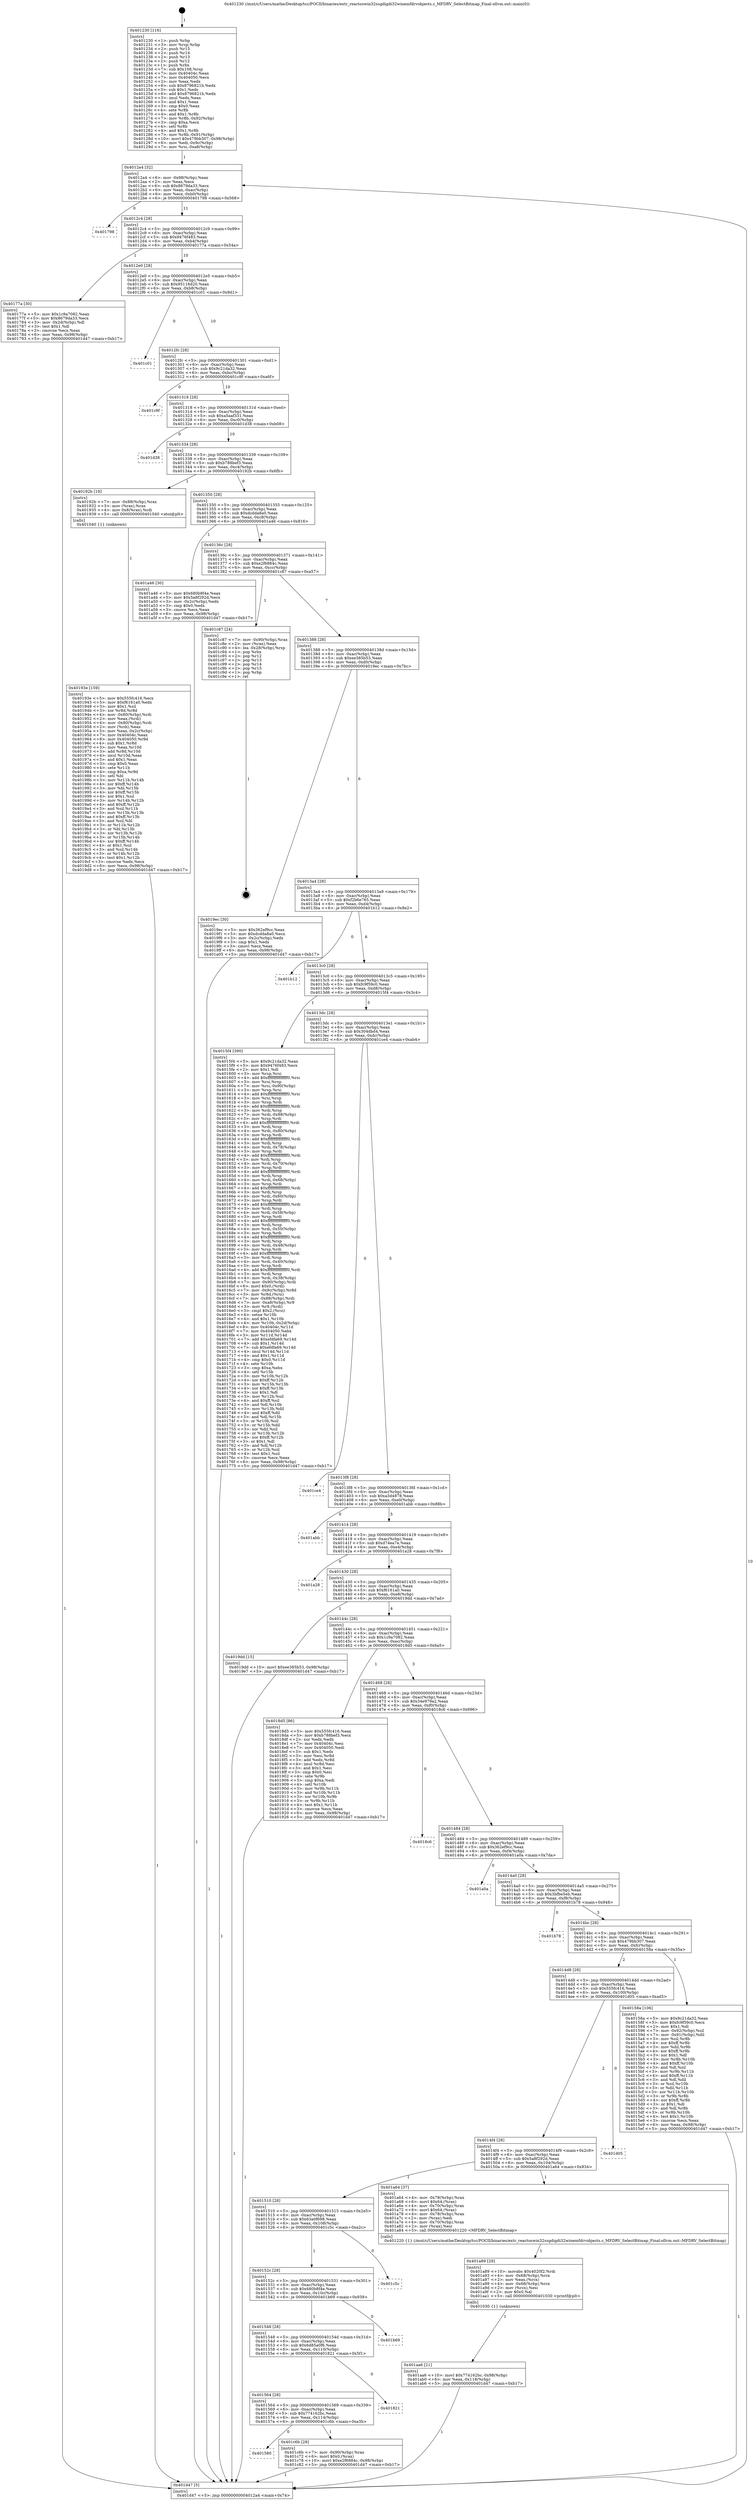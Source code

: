 digraph "0x401230" {
  label = "0x401230 (/mnt/c/Users/mathe/Desktop/tcc/POCII/binaries/extr_reactoswin32ssgdigdi32winemfdrvobjects.c_MFDRV_SelectBitmap_Final-ollvm.out::main(0))"
  labelloc = "t"
  node[shape=record]

  Entry [label="",width=0.3,height=0.3,shape=circle,fillcolor=black,style=filled]
  "0x4012a4" [label="{
     0x4012a4 [32]\l
     | [instrs]\l
     &nbsp;&nbsp;0x4012a4 \<+6\>: mov -0x98(%rbp),%eax\l
     &nbsp;&nbsp;0x4012aa \<+2\>: mov %eax,%ecx\l
     &nbsp;&nbsp;0x4012ac \<+6\>: sub $0x8679da33,%ecx\l
     &nbsp;&nbsp;0x4012b2 \<+6\>: mov %eax,-0xac(%rbp)\l
     &nbsp;&nbsp;0x4012b8 \<+6\>: mov %ecx,-0xb0(%rbp)\l
     &nbsp;&nbsp;0x4012be \<+6\>: je 0000000000401798 \<main+0x568\>\l
  }"]
  "0x401798" [label="{
     0x401798\l
  }", style=dashed]
  "0x4012c4" [label="{
     0x4012c4 [28]\l
     | [instrs]\l
     &nbsp;&nbsp;0x4012c4 \<+5\>: jmp 00000000004012c9 \<main+0x99\>\l
     &nbsp;&nbsp;0x4012c9 \<+6\>: mov -0xac(%rbp),%eax\l
     &nbsp;&nbsp;0x4012cf \<+5\>: sub $0x9476f483,%eax\l
     &nbsp;&nbsp;0x4012d4 \<+6\>: mov %eax,-0xb4(%rbp)\l
     &nbsp;&nbsp;0x4012da \<+6\>: je 000000000040177a \<main+0x54a\>\l
  }"]
  Exit [label="",width=0.3,height=0.3,shape=circle,fillcolor=black,style=filled,peripheries=2]
  "0x40177a" [label="{
     0x40177a [30]\l
     | [instrs]\l
     &nbsp;&nbsp;0x40177a \<+5\>: mov $0x1c9a7082,%eax\l
     &nbsp;&nbsp;0x40177f \<+5\>: mov $0x8679da33,%ecx\l
     &nbsp;&nbsp;0x401784 \<+3\>: mov -0x2d(%rbp),%dl\l
     &nbsp;&nbsp;0x401787 \<+3\>: test $0x1,%dl\l
     &nbsp;&nbsp;0x40178a \<+3\>: cmovne %ecx,%eax\l
     &nbsp;&nbsp;0x40178d \<+6\>: mov %eax,-0x98(%rbp)\l
     &nbsp;&nbsp;0x401793 \<+5\>: jmp 0000000000401d47 \<main+0xb17\>\l
  }"]
  "0x4012e0" [label="{
     0x4012e0 [28]\l
     | [instrs]\l
     &nbsp;&nbsp;0x4012e0 \<+5\>: jmp 00000000004012e5 \<main+0xb5\>\l
     &nbsp;&nbsp;0x4012e5 \<+6\>: mov -0xac(%rbp),%eax\l
     &nbsp;&nbsp;0x4012eb \<+5\>: sub $0x95116d20,%eax\l
     &nbsp;&nbsp;0x4012f0 \<+6\>: mov %eax,-0xb8(%rbp)\l
     &nbsp;&nbsp;0x4012f6 \<+6\>: je 0000000000401c01 \<main+0x9d1\>\l
  }"]
  "0x401580" [label="{
     0x401580\l
  }", style=dashed]
  "0x401c01" [label="{
     0x401c01\l
  }", style=dashed]
  "0x4012fc" [label="{
     0x4012fc [28]\l
     | [instrs]\l
     &nbsp;&nbsp;0x4012fc \<+5\>: jmp 0000000000401301 \<main+0xd1\>\l
     &nbsp;&nbsp;0x401301 \<+6\>: mov -0xac(%rbp),%eax\l
     &nbsp;&nbsp;0x401307 \<+5\>: sub $0x9c21da32,%eax\l
     &nbsp;&nbsp;0x40130c \<+6\>: mov %eax,-0xbc(%rbp)\l
     &nbsp;&nbsp;0x401312 \<+6\>: je 0000000000401c9f \<main+0xa6f\>\l
  }"]
  "0x401c6b" [label="{
     0x401c6b [28]\l
     | [instrs]\l
     &nbsp;&nbsp;0x401c6b \<+7\>: mov -0x90(%rbp),%rax\l
     &nbsp;&nbsp;0x401c72 \<+6\>: movl $0x0,(%rax)\l
     &nbsp;&nbsp;0x401c78 \<+10\>: movl $0xe2f6884c,-0x98(%rbp)\l
     &nbsp;&nbsp;0x401c82 \<+5\>: jmp 0000000000401d47 \<main+0xb17\>\l
  }"]
  "0x401c9f" [label="{
     0x401c9f\l
  }", style=dashed]
  "0x401318" [label="{
     0x401318 [28]\l
     | [instrs]\l
     &nbsp;&nbsp;0x401318 \<+5\>: jmp 000000000040131d \<main+0xed\>\l
     &nbsp;&nbsp;0x40131d \<+6\>: mov -0xac(%rbp),%eax\l
     &nbsp;&nbsp;0x401323 \<+5\>: sub $0xa5aaf331,%eax\l
     &nbsp;&nbsp;0x401328 \<+6\>: mov %eax,-0xc0(%rbp)\l
     &nbsp;&nbsp;0x40132e \<+6\>: je 0000000000401d38 \<main+0xb08\>\l
  }"]
  "0x401564" [label="{
     0x401564 [28]\l
     | [instrs]\l
     &nbsp;&nbsp;0x401564 \<+5\>: jmp 0000000000401569 \<main+0x339\>\l
     &nbsp;&nbsp;0x401569 \<+6\>: mov -0xac(%rbp),%eax\l
     &nbsp;&nbsp;0x40156f \<+5\>: sub $0x774162bc,%eax\l
     &nbsp;&nbsp;0x401574 \<+6\>: mov %eax,-0x114(%rbp)\l
     &nbsp;&nbsp;0x40157a \<+6\>: je 0000000000401c6b \<main+0xa3b\>\l
  }"]
  "0x401d38" [label="{
     0x401d38\l
  }", style=dashed]
  "0x401334" [label="{
     0x401334 [28]\l
     | [instrs]\l
     &nbsp;&nbsp;0x401334 \<+5\>: jmp 0000000000401339 \<main+0x109\>\l
     &nbsp;&nbsp;0x401339 \<+6\>: mov -0xac(%rbp),%eax\l
     &nbsp;&nbsp;0x40133f \<+5\>: sub $0xb788bef3,%eax\l
     &nbsp;&nbsp;0x401344 \<+6\>: mov %eax,-0xc4(%rbp)\l
     &nbsp;&nbsp;0x40134a \<+6\>: je 000000000040192b \<main+0x6fb\>\l
  }"]
  "0x401821" [label="{
     0x401821\l
  }", style=dashed]
  "0x40192b" [label="{
     0x40192b [19]\l
     | [instrs]\l
     &nbsp;&nbsp;0x40192b \<+7\>: mov -0x88(%rbp),%rax\l
     &nbsp;&nbsp;0x401932 \<+3\>: mov (%rax),%rax\l
     &nbsp;&nbsp;0x401935 \<+4\>: mov 0x8(%rax),%rdi\l
     &nbsp;&nbsp;0x401939 \<+5\>: call 0000000000401040 \<atoi@plt\>\l
     | [calls]\l
     &nbsp;&nbsp;0x401040 \{1\} (unknown)\l
  }"]
  "0x401350" [label="{
     0x401350 [28]\l
     | [instrs]\l
     &nbsp;&nbsp;0x401350 \<+5\>: jmp 0000000000401355 \<main+0x125\>\l
     &nbsp;&nbsp;0x401355 \<+6\>: mov -0xac(%rbp),%eax\l
     &nbsp;&nbsp;0x40135b \<+5\>: sub $0xdcdda8a0,%eax\l
     &nbsp;&nbsp;0x401360 \<+6\>: mov %eax,-0xc8(%rbp)\l
     &nbsp;&nbsp;0x401366 \<+6\>: je 0000000000401a46 \<main+0x816\>\l
  }"]
  "0x401548" [label="{
     0x401548 [28]\l
     | [instrs]\l
     &nbsp;&nbsp;0x401548 \<+5\>: jmp 000000000040154d \<main+0x31d\>\l
     &nbsp;&nbsp;0x40154d \<+6\>: mov -0xac(%rbp),%eax\l
     &nbsp;&nbsp;0x401553 \<+5\>: sub $0x6d85a0f6,%eax\l
     &nbsp;&nbsp;0x401558 \<+6\>: mov %eax,-0x110(%rbp)\l
     &nbsp;&nbsp;0x40155e \<+6\>: je 0000000000401821 \<main+0x5f1\>\l
  }"]
  "0x401a46" [label="{
     0x401a46 [30]\l
     | [instrs]\l
     &nbsp;&nbsp;0x401a46 \<+5\>: mov $0x680b8f4e,%eax\l
     &nbsp;&nbsp;0x401a4b \<+5\>: mov $0x5a8f292d,%ecx\l
     &nbsp;&nbsp;0x401a50 \<+3\>: mov -0x2c(%rbp),%edx\l
     &nbsp;&nbsp;0x401a53 \<+3\>: cmp $0x0,%edx\l
     &nbsp;&nbsp;0x401a56 \<+3\>: cmove %ecx,%eax\l
     &nbsp;&nbsp;0x401a59 \<+6\>: mov %eax,-0x98(%rbp)\l
     &nbsp;&nbsp;0x401a5f \<+5\>: jmp 0000000000401d47 \<main+0xb17\>\l
  }"]
  "0x40136c" [label="{
     0x40136c [28]\l
     | [instrs]\l
     &nbsp;&nbsp;0x40136c \<+5\>: jmp 0000000000401371 \<main+0x141\>\l
     &nbsp;&nbsp;0x401371 \<+6\>: mov -0xac(%rbp),%eax\l
     &nbsp;&nbsp;0x401377 \<+5\>: sub $0xe2f6884c,%eax\l
     &nbsp;&nbsp;0x40137c \<+6\>: mov %eax,-0xcc(%rbp)\l
     &nbsp;&nbsp;0x401382 \<+6\>: je 0000000000401c87 \<main+0xa57\>\l
  }"]
  "0x401b69" [label="{
     0x401b69\l
  }", style=dashed]
  "0x401c87" [label="{
     0x401c87 [24]\l
     | [instrs]\l
     &nbsp;&nbsp;0x401c87 \<+7\>: mov -0x90(%rbp),%rax\l
     &nbsp;&nbsp;0x401c8e \<+2\>: mov (%rax),%eax\l
     &nbsp;&nbsp;0x401c90 \<+4\>: lea -0x28(%rbp),%rsp\l
     &nbsp;&nbsp;0x401c94 \<+1\>: pop %rbx\l
     &nbsp;&nbsp;0x401c95 \<+2\>: pop %r12\l
     &nbsp;&nbsp;0x401c97 \<+2\>: pop %r13\l
     &nbsp;&nbsp;0x401c99 \<+2\>: pop %r14\l
     &nbsp;&nbsp;0x401c9b \<+2\>: pop %r15\l
     &nbsp;&nbsp;0x401c9d \<+1\>: pop %rbp\l
     &nbsp;&nbsp;0x401c9e \<+1\>: ret\l
  }"]
  "0x401388" [label="{
     0x401388 [28]\l
     | [instrs]\l
     &nbsp;&nbsp;0x401388 \<+5\>: jmp 000000000040138d \<main+0x15d\>\l
     &nbsp;&nbsp;0x40138d \<+6\>: mov -0xac(%rbp),%eax\l
     &nbsp;&nbsp;0x401393 \<+5\>: sub $0xee385b53,%eax\l
     &nbsp;&nbsp;0x401398 \<+6\>: mov %eax,-0xd0(%rbp)\l
     &nbsp;&nbsp;0x40139e \<+6\>: je 00000000004019ec \<main+0x7bc\>\l
  }"]
  "0x40152c" [label="{
     0x40152c [28]\l
     | [instrs]\l
     &nbsp;&nbsp;0x40152c \<+5\>: jmp 0000000000401531 \<main+0x301\>\l
     &nbsp;&nbsp;0x401531 \<+6\>: mov -0xac(%rbp),%eax\l
     &nbsp;&nbsp;0x401537 \<+5\>: sub $0x680b8f4e,%eax\l
     &nbsp;&nbsp;0x40153c \<+6\>: mov %eax,-0x10c(%rbp)\l
     &nbsp;&nbsp;0x401542 \<+6\>: je 0000000000401b69 \<main+0x939\>\l
  }"]
  "0x4019ec" [label="{
     0x4019ec [30]\l
     | [instrs]\l
     &nbsp;&nbsp;0x4019ec \<+5\>: mov $0x362ef9cc,%eax\l
     &nbsp;&nbsp;0x4019f1 \<+5\>: mov $0xdcdda8a0,%ecx\l
     &nbsp;&nbsp;0x4019f6 \<+3\>: mov -0x2c(%rbp),%edx\l
     &nbsp;&nbsp;0x4019f9 \<+3\>: cmp $0x1,%edx\l
     &nbsp;&nbsp;0x4019fc \<+3\>: cmovl %ecx,%eax\l
     &nbsp;&nbsp;0x4019ff \<+6\>: mov %eax,-0x98(%rbp)\l
     &nbsp;&nbsp;0x401a05 \<+5\>: jmp 0000000000401d47 \<main+0xb17\>\l
  }"]
  "0x4013a4" [label="{
     0x4013a4 [28]\l
     | [instrs]\l
     &nbsp;&nbsp;0x4013a4 \<+5\>: jmp 00000000004013a9 \<main+0x179\>\l
     &nbsp;&nbsp;0x4013a9 \<+6\>: mov -0xac(%rbp),%eax\l
     &nbsp;&nbsp;0x4013af \<+5\>: sub $0xf2b6e765,%eax\l
     &nbsp;&nbsp;0x4013b4 \<+6\>: mov %eax,-0xd4(%rbp)\l
     &nbsp;&nbsp;0x4013ba \<+6\>: je 0000000000401b12 \<main+0x8e2\>\l
  }"]
  "0x401c5c" [label="{
     0x401c5c\l
  }", style=dashed]
  "0x401b12" [label="{
     0x401b12\l
  }", style=dashed]
  "0x4013c0" [label="{
     0x4013c0 [28]\l
     | [instrs]\l
     &nbsp;&nbsp;0x4013c0 \<+5\>: jmp 00000000004013c5 \<main+0x195\>\l
     &nbsp;&nbsp;0x4013c5 \<+6\>: mov -0xac(%rbp),%eax\l
     &nbsp;&nbsp;0x4013cb \<+5\>: sub $0xfc9f59c0,%eax\l
     &nbsp;&nbsp;0x4013d0 \<+6\>: mov %eax,-0xd8(%rbp)\l
     &nbsp;&nbsp;0x4013d6 \<+6\>: je 00000000004015f4 \<main+0x3c4\>\l
  }"]
  "0x401aa6" [label="{
     0x401aa6 [21]\l
     | [instrs]\l
     &nbsp;&nbsp;0x401aa6 \<+10\>: movl $0x774162bc,-0x98(%rbp)\l
     &nbsp;&nbsp;0x401ab0 \<+6\>: mov %eax,-0x118(%rbp)\l
     &nbsp;&nbsp;0x401ab6 \<+5\>: jmp 0000000000401d47 \<main+0xb17\>\l
  }"]
  "0x4015f4" [label="{
     0x4015f4 [390]\l
     | [instrs]\l
     &nbsp;&nbsp;0x4015f4 \<+5\>: mov $0x9c21da32,%eax\l
     &nbsp;&nbsp;0x4015f9 \<+5\>: mov $0x9476f483,%ecx\l
     &nbsp;&nbsp;0x4015fe \<+2\>: mov $0x1,%dl\l
     &nbsp;&nbsp;0x401600 \<+3\>: mov %rsp,%rsi\l
     &nbsp;&nbsp;0x401603 \<+4\>: add $0xfffffffffffffff0,%rsi\l
     &nbsp;&nbsp;0x401607 \<+3\>: mov %rsi,%rsp\l
     &nbsp;&nbsp;0x40160a \<+7\>: mov %rsi,-0x90(%rbp)\l
     &nbsp;&nbsp;0x401611 \<+3\>: mov %rsp,%rsi\l
     &nbsp;&nbsp;0x401614 \<+4\>: add $0xfffffffffffffff0,%rsi\l
     &nbsp;&nbsp;0x401618 \<+3\>: mov %rsi,%rsp\l
     &nbsp;&nbsp;0x40161b \<+3\>: mov %rsp,%rdi\l
     &nbsp;&nbsp;0x40161e \<+4\>: add $0xfffffffffffffff0,%rdi\l
     &nbsp;&nbsp;0x401622 \<+3\>: mov %rdi,%rsp\l
     &nbsp;&nbsp;0x401625 \<+7\>: mov %rdi,-0x88(%rbp)\l
     &nbsp;&nbsp;0x40162c \<+3\>: mov %rsp,%rdi\l
     &nbsp;&nbsp;0x40162f \<+4\>: add $0xfffffffffffffff0,%rdi\l
     &nbsp;&nbsp;0x401633 \<+3\>: mov %rdi,%rsp\l
     &nbsp;&nbsp;0x401636 \<+4\>: mov %rdi,-0x80(%rbp)\l
     &nbsp;&nbsp;0x40163a \<+3\>: mov %rsp,%rdi\l
     &nbsp;&nbsp;0x40163d \<+4\>: add $0xfffffffffffffff0,%rdi\l
     &nbsp;&nbsp;0x401641 \<+3\>: mov %rdi,%rsp\l
     &nbsp;&nbsp;0x401644 \<+4\>: mov %rdi,-0x78(%rbp)\l
     &nbsp;&nbsp;0x401648 \<+3\>: mov %rsp,%rdi\l
     &nbsp;&nbsp;0x40164b \<+4\>: add $0xfffffffffffffff0,%rdi\l
     &nbsp;&nbsp;0x40164f \<+3\>: mov %rdi,%rsp\l
     &nbsp;&nbsp;0x401652 \<+4\>: mov %rdi,-0x70(%rbp)\l
     &nbsp;&nbsp;0x401656 \<+3\>: mov %rsp,%rdi\l
     &nbsp;&nbsp;0x401659 \<+4\>: add $0xfffffffffffffff0,%rdi\l
     &nbsp;&nbsp;0x40165d \<+3\>: mov %rdi,%rsp\l
     &nbsp;&nbsp;0x401660 \<+4\>: mov %rdi,-0x68(%rbp)\l
     &nbsp;&nbsp;0x401664 \<+3\>: mov %rsp,%rdi\l
     &nbsp;&nbsp;0x401667 \<+4\>: add $0xfffffffffffffff0,%rdi\l
     &nbsp;&nbsp;0x40166b \<+3\>: mov %rdi,%rsp\l
     &nbsp;&nbsp;0x40166e \<+4\>: mov %rdi,-0x60(%rbp)\l
     &nbsp;&nbsp;0x401672 \<+3\>: mov %rsp,%rdi\l
     &nbsp;&nbsp;0x401675 \<+4\>: add $0xfffffffffffffff0,%rdi\l
     &nbsp;&nbsp;0x401679 \<+3\>: mov %rdi,%rsp\l
     &nbsp;&nbsp;0x40167c \<+4\>: mov %rdi,-0x58(%rbp)\l
     &nbsp;&nbsp;0x401680 \<+3\>: mov %rsp,%rdi\l
     &nbsp;&nbsp;0x401683 \<+4\>: add $0xfffffffffffffff0,%rdi\l
     &nbsp;&nbsp;0x401687 \<+3\>: mov %rdi,%rsp\l
     &nbsp;&nbsp;0x40168a \<+4\>: mov %rdi,-0x50(%rbp)\l
     &nbsp;&nbsp;0x40168e \<+3\>: mov %rsp,%rdi\l
     &nbsp;&nbsp;0x401691 \<+4\>: add $0xfffffffffffffff0,%rdi\l
     &nbsp;&nbsp;0x401695 \<+3\>: mov %rdi,%rsp\l
     &nbsp;&nbsp;0x401698 \<+4\>: mov %rdi,-0x48(%rbp)\l
     &nbsp;&nbsp;0x40169c \<+3\>: mov %rsp,%rdi\l
     &nbsp;&nbsp;0x40169f \<+4\>: add $0xfffffffffffffff0,%rdi\l
     &nbsp;&nbsp;0x4016a3 \<+3\>: mov %rdi,%rsp\l
     &nbsp;&nbsp;0x4016a6 \<+4\>: mov %rdi,-0x40(%rbp)\l
     &nbsp;&nbsp;0x4016aa \<+3\>: mov %rsp,%rdi\l
     &nbsp;&nbsp;0x4016ad \<+4\>: add $0xfffffffffffffff0,%rdi\l
     &nbsp;&nbsp;0x4016b1 \<+3\>: mov %rdi,%rsp\l
     &nbsp;&nbsp;0x4016b4 \<+4\>: mov %rdi,-0x38(%rbp)\l
     &nbsp;&nbsp;0x4016b8 \<+7\>: mov -0x90(%rbp),%rdi\l
     &nbsp;&nbsp;0x4016bf \<+6\>: movl $0x0,(%rdi)\l
     &nbsp;&nbsp;0x4016c5 \<+7\>: mov -0x9c(%rbp),%r8d\l
     &nbsp;&nbsp;0x4016cc \<+3\>: mov %r8d,(%rsi)\l
     &nbsp;&nbsp;0x4016cf \<+7\>: mov -0x88(%rbp),%rdi\l
     &nbsp;&nbsp;0x4016d6 \<+7\>: mov -0xa8(%rbp),%r9\l
     &nbsp;&nbsp;0x4016dd \<+3\>: mov %r9,(%rdi)\l
     &nbsp;&nbsp;0x4016e0 \<+3\>: cmpl $0x2,(%rsi)\l
     &nbsp;&nbsp;0x4016e3 \<+4\>: setne %r10b\l
     &nbsp;&nbsp;0x4016e7 \<+4\>: and $0x1,%r10b\l
     &nbsp;&nbsp;0x4016eb \<+4\>: mov %r10b,-0x2d(%rbp)\l
     &nbsp;&nbsp;0x4016ef \<+8\>: mov 0x40404c,%r11d\l
     &nbsp;&nbsp;0x4016f7 \<+7\>: mov 0x404050,%ebx\l
     &nbsp;&nbsp;0x4016fe \<+3\>: mov %r11d,%r14d\l
     &nbsp;&nbsp;0x401701 \<+7\>: add $0xefdfa69,%r14d\l
     &nbsp;&nbsp;0x401708 \<+4\>: sub $0x1,%r14d\l
     &nbsp;&nbsp;0x40170c \<+7\>: sub $0xefdfa69,%r14d\l
     &nbsp;&nbsp;0x401713 \<+4\>: imul %r14d,%r11d\l
     &nbsp;&nbsp;0x401717 \<+4\>: and $0x1,%r11d\l
     &nbsp;&nbsp;0x40171b \<+4\>: cmp $0x0,%r11d\l
     &nbsp;&nbsp;0x40171f \<+4\>: sete %r10b\l
     &nbsp;&nbsp;0x401723 \<+3\>: cmp $0xa,%ebx\l
     &nbsp;&nbsp;0x401726 \<+4\>: setl %r15b\l
     &nbsp;&nbsp;0x40172a \<+3\>: mov %r10b,%r12b\l
     &nbsp;&nbsp;0x40172d \<+4\>: xor $0xff,%r12b\l
     &nbsp;&nbsp;0x401731 \<+3\>: mov %r15b,%r13b\l
     &nbsp;&nbsp;0x401734 \<+4\>: xor $0xff,%r13b\l
     &nbsp;&nbsp;0x401738 \<+3\>: xor $0x1,%dl\l
     &nbsp;&nbsp;0x40173b \<+3\>: mov %r12b,%sil\l
     &nbsp;&nbsp;0x40173e \<+4\>: and $0xff,%sil\l
     &nbsp;&nbsp;0x401742 \<+3\>: and %dl,%r10b\l
     &nbsp;&nbsp;0x401745 \<+3\>: mov %r13b,%dil\l
     &nbsp;&nbsp;0x401748 \<+4\>: and $0xff,%dil\l
     &nbsp;&nbsp;0x40174c \<+3\>: and %dl,%r15b\l
     &nbsp;&nbsp;0x40174f \<+3\>: or %r10b,%sil\l
     &nbsp;&nbsp;0x401752 \<+3\>: or %r15b,%dil\l
     &nbsp;&nbsp;0x401755 \<+3\>: xor %dil,%sil\l
     &nbsp;&nbsp;0x401758 \<+3\>: or %r13b,%r12b\l
     &nbsp;&nbsp;0x40175b \<+4\>: xor $0xff,%r12b\l
     &nbsp;&nbsp;0x40175f \<+3\>: or $0x1,%dl\l
     &nbsp;&nbsp;0x401762 \<+3\>: and %dl,%r12b\l
     &nbsp;&nbsp;0x401765 \<+3\>: or %r12b,%sil\l
     &nbsp;&nbsp;0x401768 \<+4\>: test $0x1,%sil\l
     &nbsp;&nbsp;0x40176c \<+3\>: cmovne %ecx,%eax\l
     &nbsp;&nbsp;0x40176f \<+6\>: mov %eax,-0x98(%rbp)\l
     &nbsp;&nbsp;0x401775 \<+5\>: jmp 0000000000401d47 \<main+0xb17\>\l
  }"]
  "0x4013dc" [label="{
     0x4013dc [28]\l
     | [instrs]\l
     &nbsp;&nbsp;0x4013dc \<+5\>: jmp 00000000004013e1 \<main+0x1b1\>\l
     &nbsp;&nbsp;0x4013e1 \<+6\>: mov -0xac(%rbp),%eax\l
     &nbsp;&nbsp;0x4013e7 \<+5\>: sub $0x304dbd4,%eax\l
     &nbsp;&nbsp;0x4013ec \<+6\>: mov %eax,-0xdc(%rbp)\l
     &nbsp;&nbsp;0x4013f2 \<+6\>: je 0000000000401ce4 \<main+0xab4\>\l
  }"]
  "0x401a89" [label="{
     0x401a89 [29]\l
     | [instrs]\l
     &nbsp;&nbsp;0x401a89 \<+10\>: movabs $0x4020f2,%rdi\l
     &nbsp;&nbsp;0x401a93 \<+4\>: mov -0x68(%rbp),%rcx\l
     &nbsp;&nbsp;0x401a97 \<+2\>: mov %eax,(%rcx)\l
     &nbsp;&nbsp;0x401a99 \<+4\>: mov -0x68(%rbp),%rcx\l
     &nbsp;&nbsp;0x401a9d \<+2\>: mov (%rcx),%esi\l
     &nbsp;&nbsp;0x401a9f \<+2\>: mov $0x0,%al\l
     &nbsp;&nbsp;0x401aa1 \<+5\>: call 0000000000401030 \<printf@plt\>\l
     | [calls]\l
     &nbsp;&nbsp;0x401030 \{1\} (unknown)\l
  }"]
  "0x401ce4" [label="{
     0x401ce4\l
  }", style=dashed]
  "0x4013f8" [label="{
     0x4013f8 [28]\l
     | [instrs]\l
     &nbsp;&nbsp;0x4013f8 \<+5\>: jmp 00000000004013fd \<main+0x1cd\>\l
     &nbsp;&nbsp;0x4013fd \<+6\>: mov -0xac(%rbp),%eax\l
     &nbsp;&nbsp;0x401403 \<+5\>: sub $0xa3d4878,%eax\l
     &nbsp;&nbsp;0x401408 \<+6\>: mov %eax,-0xe0(%rbp)\l
     &nbsp;&nbsp;0x40140e \<+6\>: je 0000000000401abb \<main+0x88b\>\l
  }"]
  "0x401510" [label="{
     0x401510 [28]\l
     | [instrs]\l
     &nbsp;&nbsp;0x401510 \<+5\>: jmp 0000000000401515 \<main+0x2e5\>\l
     &nbsp;&nbsp;0x401515 \<+6\>: mov -0xac(%rbp),%eax\l
     &nbsp;&nbsp;0x40151b \<+5\>: sub $0x63a0f698,%eax\l
     &nbsp;&nbsp;0x401520 \<+6\>: mov %eax,-0x108(%rbp)\l
     &nbsp;&nbsp;0x401526 \<+6\>: je 0000000000401c5c \<main+0xa2c\>\l
  }"]
  "0x401abb" [label="{
     0x401abb\l
  }", style=dashed]
  "0x401414" [label="{
     0x401414 [28]\l
     | [instrs]\l
     &nbsp;&nbsp;0x401414 \<+5\>: jmp 0000000000401419 \<main+0x1e9\>\l
     &nbsp;&nbsp;0x401419 \<+6\>: mov -0xac(%rbp),%eax\l
     &nbsp;&nbsp;0x40141f \<+5\>: sub $0xd74ea7e,%eax\l
     &nbsp;&nbsp;0x401424 \<+6\>: mov %eax,-0xe4(%rbp)\l
     &nbsp;&nbsp;0x40142a \<+6\>: je 0000000000401a28 \<main+0x7f8\>\l
  }"]
  "0x401a64" [label="{
     0x401a64 [37]\l
     | [instrs]\l
     &nbsp;&nbsp;0x401a64 \<+4\>: mov -0x78(%rbp),%rax\l
     &nbsp;&nbsp;0x401a68 \<+6\>: movl $0x64,(%rax)\l
     &nbsp;&nbsp;0x401a6e \<+4\>: mov -0x70(%rbp),%rax\l
     &nbsp;&nbsp;0x401a72 \<+6\>: movl $0x64,(%rax)\l
     &nbsp;&nbsp;0x401a78 \<+4\>: mov -0x78(%rbp),%rax\l
     &nbsp;&nbsp;0x401a7c \<+2\>: mov (%rax),%edi\l
     &nbsp;&nbsp;0x401a7e \<+4\>: mov -0x70(%rbp),%rax\l
     &nbsp;&nbsp;0x401a82 \<+2\>: mov (%rax),%esi\l
     &nbsp;&nbsp;0x401a84 \<+5\>: call 0000000000401220 \<MFDRV_SelectBitmap\>\l
     | [calls]\l
     &nbsp;&nbsp;0x401220 \{1\} (/mnt/c/Users/mathe/Desktop/tcc/POCII/binaries/extr_reactoswin32ssgdigdi32winemfdrvobjects.c_MFDRV_SelectBitmap_Final-ollvm.out::MFDRV_SelectBitmap)\l
  }"]
  "0x401a28" [label="{
     0x401a28\l
  }", style=dashed]
  "0x401430" [label="{
     0x401430 [28]\l
     | [instrs]\l
     &nbsp;&nbsp;0x401430 \<+5\>: jmp 0000000000401435 \<main+0x205\>\l
     &nbsp;&nbsp;0x401435 \<+6\>: mov -0xac(%rbp),%eax\l
     &nbsp;&nbsp;0x40143b \<+5\>: sub $0xf6161a0,%eax\l
     &nbsp;&nbsp;0x401440 \<+6\>: mov %eax,-0xe8(%rbp)\l
     &nbsp;&nbsp;0x401446 \<+6\>: je 00000000004019dd \<main+0x7ad\>\l
  }"]
  "0x4014f4" [label="{
     0x4014f4 [28]\l
     | [instrs]\l
     &nbsp;&nbsp;0x4014f4 \<+5\>: jmp 00000000004014f9 \<main+0x2c9\>\l
     &nbsp;&nbsp;0x4014f9 \<+6\>: mov -0xac(%rbp),%eax\l
     &nbsp;&nbsp;0x4014ff \<+5\>: sub $0x5a8f292d,%eax\l
     &nbsp;&nbsp;0x401504 \<+6\>: mov %eax,-0x104(%rbp)\l
     &nbsp;&nbsp;0x40150a \<+6\>: je 0000000000401a64 \<main+0x834\>\l
  }"]
  "0x4019dd" [label="{
     0x4019dd [15]\l
     | [instrs]\l
     &nbsp;&nbsp;0x4019dd \<+10\>: movl $0xee385b53,-0x98(%rbp)\l
     &nbsp;&nbsp;0x4019e7 \<+5\>: jmp 0000000000401d47 \<main+0xb17\>\l
  }"]
  "0x40144c" [label="{
     0x40144c [28]\l
     | [instrs]\l
     &nbsp;&nbsp;0x40144c \<+5\>: jmp 0000000000401451 \<main+0x221\>\l
     &nbsp;&nbsp;0x401451 \<+6\>: mov -0xac(%rbp),%eax\l
     &nbsp;&nbsp;0x401457 \<+5\>: sub $0x1c9a7082,%eax\l
     &nbsp;&nbsp;0x40145c \<+6\>: mov %eax,-0xec(%rbp)\l
     &nbsp;&nbsp;0x401462 \<+6\>: je 00000000004018d5 \<main+0x6a5\>\l
  }"]
  "0x401d05" [label="{
     0x401d05\l
  }", style=dashed]
  "0x4018d5" [label="{
     0x4018d5 [86]\l
     | [instrs]\l
     &nbsp;&nbsp;0x4018d5 \<+5\>: mov $0x555fc416,%eax\l
     &nbsp;&nbsp;0x4018da \<+5\>: mov $0xb788bef3,%ecx\l
     &nbsp;&nbsp;0x4018df \<+2\>: xor %edx,%edx\l
     &nbsp;&nbsp;0x4018e1 \<+7\>: mov 0x40404c,%esi\l
     &nbsp;&nbsp;0x4018e8 \<+7\>: mov 0x404050,%edi\l
     &nbsp;&nbsp;0x4018ef \<+3\>: sub $0x1,%edx\l
     &nbsp;&nbsp;0x4018f2 \<+3\>: mov %esi,%r8d\l
     &nbsp;&nbsp;0x4018f5 \<+3\>: add %edx,%r8d\l
     &nbsp;&nbsp;0x4018f8 \<+4\>: imul %r8d,%esi\l
     &nbsp;&nbsp;0x4018fc \<+3\>: and $0x1,%esi\l
     &nbsp;&nbsp;0x4018ff \<+3\>: cmp $0x0,%esi\l
     &nbsp;&nbsp;0x401902 \<+4\>: sete %r9b\l
     &nbsp;&nbsp;0x401906 \<+3\>: cmp $0xa,%edi\l
     &nbsp;&nbsp;0x401909 \<+4\>: setl %r10b\l
     &nbsp;&nbsp;0x40190d \<+3\>: mov %r9b,%r11b\l
     &nbsp;&nbsp;0x401910 \<+3\>: and %r10b,%r11b\l
     &nbsp;&nbsp;0x401913 \<+3\>: xor %r10b,%r9b\l
     &nbsp;&nbsp;0x401916 \<+3\>: or %r9b,%r11b\l
     &nbsp;&nbsp;0x401919 \<+4\>: test $0x1,%r11b\l
     &nbsp;&nbsp;0x40191d \<+3\>: cmovne %ecx,%eax\l
     &nbsp;&nbsp;0x401920 \<+6\>: mov %eax,-0x98(%rbp)\l
     &nbsp;&nbsp;0x401926 \<+5\>: jmp 0000000000401d47 \<main+0xb17\>\l
  }"]
  "0x401468" [label="{
     0x401468 [28]\l
     | [instrs]\l
     &nbsp;&nbsp;0x401468 \<+5\>: jmp 000000000040146d \<main+0x23d\>\l
     &nbsp;&nbsp;0x40146d \<+6\>: mov -0xac(%rbp),%eax\l
     &nbsp;&nbsp;0x401473 \<+5\>: sub $0x34e979a2,%eax\l
     &nbsp;&nbsp;0x401478 \<+6\>: mov %eax,-0xf0(%rbp)\l
     &nbsp;&nbsp;0x40147e \<+6\>: je 00000000004018c6 \<main+0x696\>\l
  }"]
  "0x40193e" [label="{
     0x40193e [159]\l
     | [instrs]\l
     &nbsp;&nbsp;0x40193e \<+5\>: mov $0x555fc416,%ecx\l
     &nbsp;&nbsp;0x401943 \<+5\>: mov $0xf6161a0,%edx\l
     &nbsp;&nbsp;0x401948 \<+3\>: mov $0x1,%sil\l
     &nbsp;&nbsp;0x40194b \<+3\>: xor %r8d,%r8d\l
     &nbsp;&nbsp;0x40194e \<+4\>: mov -0x80(%rbp),%rdi\l
     &nbsp;&nbsp;0x401952 \<+2\>: mov %eax,(%rdi)\l
     &nbsp;&nbsp;0x401954 \<+4\>: mov -0x80(%rbp),%rdi\l
     &nbsp;&nbsp;0x401958 \<+2\>: mov (%rdi),%eax\l
     &nbsp;&nbsp;0x40195a \<+3\>: mov %eax,-0x2c(%rbp)\l
     &nbsp;&nbsp;0x40195d \<+7\>: mov 0x40404c,%eax\l
     &nbsp;&nbsp;0x401964 \<+8\>: mov 0x404050,%r9d\l
     &nbsp;&nbsp;0x40196c \<+4\>: sub $0x1,%r8d\l
     &nbsp;&nbsp;0x401970 \<+3\>: mov %eax,%r10d\l
     &nbsp;&nbsp;0x401973 \<+3\>: add %r8d,%r10d\l
     &nbsp;&nbsp;0x401976 \<+4\>: imul %r10d,%eax\l
     &nbsp;&nbsp;0x40197a \<+3\>: and $0x1,%eax\l
     &nbsp;&nbsp;0x40197d \<+3\>: cmp $0x0,%eax\l
     &nbsp;&nbsp;0x401980 \<+4\>: sete %r11b\l
     &nbsp;&nbsp;0x401984 \<+4\>: cmp $0xa,%r9d\l
     &nbsp;&nbsp;0x401988 \<+3\>: setl %bl\l
     &nbsp;&nbsp;0x40198b \<+3\>: mov %r11b,%r14b\l
     &nbsp;&nbsp;0x40198e \<+4\>: xor $0xff,%r14b\l
     &nbsp;&nbsp;0x401992 \<+3\>: mov %bl,%r15b\l
     &nbsp;&nbsp;0x401995 \<+4\>: xor $0xff,%r15b\l
     &nbsp;&nbsp;0x401999 \<+4\>: xor $0x1,%sil\l
     &nbsp;&nbsp;0x40199d \<+3\>: mov %r14b,%r12b\l
     &nbsp;&nbsp;0x4019a0 \<+4\>: and $0xff,%r12b\l
     &nbsp;&nbsp;0x4019a4 \<+3\>: and %sil,%r11b\l
     &nbsp;&nbsp;0x4019a7 \<+3\>: mov %r15b,%r13b\l
     &nbsp;&nbsp;0x4019aa \<+4\>: and $0xff,%r13b\l
     &nbsp;&nbsp;0x4019ae \<+3\>: and %sil,%bl\l
     &nbsp;&nbsp;0x4019b1 \<+3\>: or %r11b,%r12b\l
     &nbsp;&nbsp;0x4019b4 \<+3\>: or %bl,%r13b\l
     &nbsp;&nbsp;0x4019b7 \<+3\>: xor %r13b,%r12b\l
     &nbsp;&nbsp;0x4019ba \<+3\>: or %r15b,%r14b\l
     &nbsp;&nbsp;0x4019bd \<+4\>: xor $0xff,%r14b\l
     &nbsp;&nbsp;0x4019c1 \<+4\>: or $0x1,%sil\l
     &nbsp;&nbsp;0x4019c5 \<+3\>: and %sil,%r14b\l
     &nbsp;&nbsp;0x4019c8 \<+3\>: or %r14b,%r12b\l
     &nbsp;&nbsp;0x4019cb \<+4\>: test $0x1,%r12b\l
     &nbsp;&nbsp;0x4019cf \<+3\>: cmovne %edx,%ecx\l
     &nbsp;&nbsp;0x4019d2 \<+6\>: mov %ecx,-0x98(%rbp)\l
     &nbsp;&nbsp;0x4019d8 \<+5\>: jmp 0000000000401d47 \<main+0xb17\>\l
  }"]
  "0x4018c6" [label="{
     0x4018c6\l
  }", style=dashed]
  "0x401484" [label="{
     0x401484 [28]\l
     | [instrs]\l
     &nbsp;&nbsp;0x401484 \<+5\>: jmp 0000000000401489 \<main+0x259\>\l
     &nbsp;&nbsp;0x401489 \<+6\>: mov -0xac(%rbp),%eax\l
     &nbsp;&nbsp;0x40148f \<+5\>: sub $0x362ef9cc,%eax\l
     &nbsp;&nbsp;0x401494 \<+6\>: mov %eax,-0xf4(%rbp)\l
     &nbsp;&nbsp;0x40149a \<+6\>: je 0000000000401a0a \<main+0x7da\>\l
  }"]
  "0x401230" [label="{
     0x401230 [116]\l
     | [instrs]\l
     &nbsp;&nbsp;0x401230 \<+1\>: push %rbp\l
     &nbsp;&nbsp;0x401231 \<+3\>: mov %rsp,%rbp\l
     &nbsp;&nbsp;0x401234 \<+2\>: push %r15\l
     &nbsp;&nbsp;0x401236 \<+2\>: push %r14\l
     &nbsp;&nbsp;0x401238 \<+2\>: push %r13\l
     &nbsp;&nbsp;0x40123a \<+2\>: push %r12\l
     &nbsp;&nbsp;0x40123c \<+1\>: push %rbx\l
     &nbsp;&nbsp;0x40123d \<+7\>: sub $0x108,%rsp\l
     &nbsp;&nbsp;0x401244 \<+7\>: mov 0x40404c,%eax\l
     &nbsp;&nbsp;0x40124b \<+7\>: mov 0x404050,%ecx\l
     &nbsp;&nbsp;0x401252 \<+2\>: mov %eax,%edx\l
     &nbsp;&nbsp;0x401254 \<+6\>: sub $0x8796821b,%edx\l
     &nbsp;&nbsp;0x40125a \<+3\>: sub $0x1,%edx\l
     &nbsp;&nbsp;0x40125d \<+6\>: add $0x8796821b,%edx\l
     &nbsp;&nbsp;0x401263 \<+3\>: imul %edx,%eax\l
     &nbsp;&nbsp;0x401266 \<+3\>: and $0x1,%eax\l
     &nbsp;&nbsp;0x401269 \<+3\>: cmp $0x0,%eax\l
     &nbsp;&nbsp;0x40126c \<+4\>: sete %r8b\l
     &nbsp;&nbsp;0x401270 \<+4\>: and $0x1,%r8b\l
     &nbsp;&nbsp;0x401274 \<+7\>: mov %r8b,-0x92(%rbp)\l
     &nbsp;&nbsp;0x40127b \<+3\>: cmp $0xa,%ecx\l
     &nbsp;&nbsp;0x40127e \<+4\>: setl %r8b\l
     &nbsp;&nbsp;0x401282 \<+4\>: and $0x1,%r8b\l
     &nbsp;&nbsp;0x401286 \<+7\>: mov %r8b,-0x91(%rbp)\l
     &nbsp;&nbsp;0x40128d \<+10\>: movl $0x479bb307,-0x98(%rbp)\l
     &nbsp;&nbsp;0x401297 \<+6\>: mov %edi,-0x9c(%rbp)\l
     &nbsp;&nbsp;0x40129d \<+7\>: mov %rsi,-0xa8(%rbp)\l
  }"]
  "0x401a0a" [label="{
     0x401a0a\l
  }", style=dashed]
  "0x4014a0" [label="{
     0x4014a0 [28]\l
     | [instrs]\l
     &nbsp;&nbsp;0x4014a0 \<+5\>: jmp 00000000004014a5 \<main+0x275\>\l
     &nbsp;&nbsp;0x4014a5 \<+6\>: mov -0xac(%rbp),%eax\l
     &nbsp;&nbsp;0x4014ab \<+5\>: sub $0x3bfbe5eb,%eax\l
     &nbsp;&nbsp;0x4014b0 \<+6\>: mov %eax,-0xf8(%rbp)\l
     &nbsp;&nbsp;0x4014b6 \<+6\>: je 0000000000401b78 \<main+0x948\>\l
  }"]
  "0x401d47" [label="{
     0x401d47 [5]\l
     | [instrs]\l
     &nbsp;&nbsp;0x401d47 \<+5\>: jmp 00000000004012a4 \<main+0x74\>\l
  }"]
  "0x401b78" [label="{
     0x401b78\l
  }", style=dashed]
  "0x4014bc" [label="{
     0x4014bc [28]\l
     | [instrs]\l
     &nbsp;&nbsp;0x4014bc \<+5\>: jmp 00000000004014c1 \<main+0x291\>\l
     &nbsp;&nbsp;0x4014c1 \<+6\>: mov -0xac(%rbp),%eax\l
     &nbsp;&nbsp;0x4014c7 \<+5\>: sub $0x479bb307,%eax\l
     &nbsp;&nbsp;0x4014cc \<+6\>: mov %eax,-0xfc(%rbp)\l
     &nbsp;&nbsp;0x4014d2 \<+6\>: je 000000000040158a \<main+0x35a\>\l
  }"]
  "0x4014d8" [label="{
     0x4014d8 [28]\l
     | [instrs]\l
     &nbsp;&nbsp;0x4014d8 \<+5\>: jmp 00000000004014dd \<main+0x2ad\>\l
     &nbsp;&nbsp;0x4014dd \<+6\>: mov -0xac(%rbp),%eax\l
     &nbsp;&nbsp;0x4014e3 \<+5\>: sub $0x555fc416,%eax\l
     &nbsp;&nbsp;0x4014e8 \<+6\>: mov %eax,-0x100(%rbp)\l
     &nbsp;&nbsp;0x4014ee \<+6\>: je 0000000000401d05 \<main+0xad5\>\l
  }"]
  "0x40158a" [label="{
     0x40158a [106]\l
     | [instrs]\l
     &nbsp;&nbsp;0x40158a \<+5\>: mov $0x9c21da32,%eax\l
     &nbsp;&nbsp;0x40158f \<+5\>: mov $0xfc9f59c0,%ecx\l
     &nbsp;&nbsp;0x401594 \<+2\>: mov $0x1,%dl\l
     &nbsp;&nbsp;0x401596 \<+7\>: mov -0x92(%rbp),%sil\l
     &nbsp;&nbsp;0x40159d \<+7\>: mov -0x91(%rbp),%dil\l
     &nbsp;&nbsp;0x4015a4 \<+3\>: mov %sil,%r8b\l
     &nbsp;&nbsp;0x4015a7 \<+4\>: xor $0xff,%r8b\l
     &nbsp;&nbsp;0x4015ab \<+3\>: mov %dil,%r9b\l
     &nbsp;&nbsp;0x4015ae \<+4\>: xor $0xff,%r9b\l
     &nbsp;&nbsp;0x4015b2 \<+3\>: xor $0x1,%dl\l
     &nbsp;&nbsp;0x4015b5 \<+3\>: mov %r8b,%r10b\l
     &nbsp;&nbsp;0x4015b8 \<+4\>: and $0xff,%r10b\l
     &nbsp;&nbsp;0x4015bc \<+3\>: and %dl,%sil\l
     &nbsp;&nbsp;0x4015bf \<+3\>: mov %r9b,%r11b\l
     &nbsp;&nbsp;0x4015c2 \<+4\>: and $0xff,%r11b\l
     &nbsp;&nbsp;0x4015c6 \<+3\>: and %dl,%dil\l
     &nbsp;&nbsp;0x4015c9 \<+3\>: or %sil,%r10b\l
     &nbsp;&nbsp;0x4015cc \<+3\>: or %dil,%r11b\l
     &nbsp;&nbsp;0x4015cf \<+3\>: xor %r11b,%r10b\l
     &nbsp;&nbsp;0x4015d2 \<+3\>: or %r9b,%r8b\l
     &nbsp;&nbsp;0x4015d5 \<+4\>: xor $0xff,%r8b\l
     &nbsp;&nbsp;0x4015d9 \<+3\>: or $0x1,%dl\l
     &nbsp;&nbsp;0x4015dc \<+3\>: and %dl,%r8b\l
     &nbsp;&nbsp;0x4015df \<+3\>: or %r8b,%r10b\l
     &nbsp;&nbsp;0x4015e2 \<+4\>: test $0x1,%r10b\l
     &nbsp;&nbsp;0x4015e6 \<+3\>: cmovne %ecx,%eax\l
     &nbsp;&nbsp;0x4015e9 \<+6\>: mov %eax,-0x98(%rbp)\l
     &nbsp;&nbsp;0x4015ef \<+5\>: jmp 0000000000401d47 \<main+0xb17\>\l
  }"]
  Entry -> "0x401230" [label=" 1"]
  "0x4012a4" -> "0x401798" [label=" 0"]
  "0x4012a4" -> "0x4012c4" [label=" 11"]
  "0x401c87" -> Exit [label=" 1"]
  "0x4012c4" -> "0x40177a" [label=" 1"]
  "0x4012c4" -> "0x4012e0" [label=" 10"]
  "0x401c6b" -> "0x401d47" [label=" 1"]
  "0x4012e0" -> "0x401c01" [label=" 0"]
  "0x4012e0" -> "0x4012fc" [label=" 10"]
  "0x401564" -> "0x401580" [label=" 0"]
  "0x4012fc" -> "0x401c9f" [label=" 0"]
  "0x4012fc" -> "0x401318" [label=" 10"]
  "0x401564" -> "0x401c6b" [label=" 1"]
  "0x401318" -> "0x401d38" [label=" 0"]
  "0x401318" -> "0x401334" [label=" 10"]
  "0x401548" -> "0x401564" [label=" 1"]
  "0x401334" -> "0x40192b" [label=" 1"]
  "0x401334" -> "0x401350" [label=" 9"]
  "0x401548" -> "0x401821" [label=" 0"]
  "0x401350" -> "0x401a46" [label=" 1"]
  "0x401350" -> "0x40136c" [label=" 8"]
  "0x40152c" -> "0x401548" [label=" 1"]
  "0x40136c" -> "0x401c87" [label=" 1"]
  "0x40136c" -> "0x401388" [label=" 7"]
  "0x40152c" -> "0x401b69" [label=" 0"]
  "0x401388" -> "0x4019ec" [label=" 1"]
  "0x401388" -> "0x4013a4" [label=" 6"]
  "0x401510" -> "0x40152c" [label=" 1"]
  "0x4013a4" -> "0x401b12" [label=" 0"]
  "0x4013a4" -> "0x4013c0" [label=" 6"]
  "0x401510" -> "0x401c5c" [label=" 0"]
  "0x4013c0" -> "0x4015f4" [label=" 1"]
  "0x4013c0" -> "0x4013dc" [label=" 5"]
  "0x401aa6" -> "0x401d47" [label=" 1"]
  "0x4013dc" -> "0x401ce4" [label=" 0"]
  "0x4013dc" -> "0x4013f8" [label=" 5"]
  "0x401a89" -> "0x401aa6" [label=" 1"]
  "0x4013f8" -> "0x401abb" [label=" 0"]
  "0x4013f8" -> "0x401414" [label=" 5"]
  "0x401a64" -> "0x401a89" [label=" 1"]
  "0x401414" -> "0x401a28" [label=" 0"]
  "0x401414" -> "0x401430" [label=" 5"]
  "0x4014f4" -> "0x401510" [label=" 1"]
  "0x401430" -> "0x4019dd" [label=" 1"]
  "0x401430" -> "0x40144c" [label=" 4"]
  "0x4014f4" -> "0x401a64" [label=" 1"]
  "0x40144c" -> "0x4018d5" [label=" 1"]
  "0x40144c" -> "0x401468" [label=" 3"]
  "0x4014d8" -> "0x4014f4" [label=" 2"]
  "0x401468" -> "0x4018c6" [label=" 0"]
  "0x401468" -> "0x401484" [label=" 3"]
  "0x4014d8" -> "0x401d05" [label=" 0"]
  "0x401484" -> "0x401a0a" [label=" 0"]
  "0x401484" -> "0x4014a0" [label=" 3"]
  "0x4019ec" -> "0x401d47" [label=" 1"]
  "0x4014a0" -> "0x401b78" [label=" 0"]
  "0x4014a0" -> "0x4014bc" [label=" 3"]
  "0x4019dd" -> "0x401d47" [label=" 1"]
  "0x4014bc" -> "0x40158a" [label=" 1"]
  "0x4014bc" -> "0x4014d8" [label=" 2"]
  "0x40158a" -> "0x401d47" [label=" 1"]
  "0x401230" -> "0x4012a4" [label=" 1"]
  "0x401d47" -> "0x4012a4" [label=" 10"]
  "0x401a46" -> "0x401d47" [label=" 1"]
  "0x4015f4" -> "0x401d47" [label=" 1"]
  "0x40177a" -> "0x401d47" [label=" 1"]
  "0x4018d5" -> "0x401d47" [label=" 1"]
  "0x40192b" -> "0x40193e" [label=" 1"]
  "0x40193e" -> "0x401d47" [label=" 1"]
}
